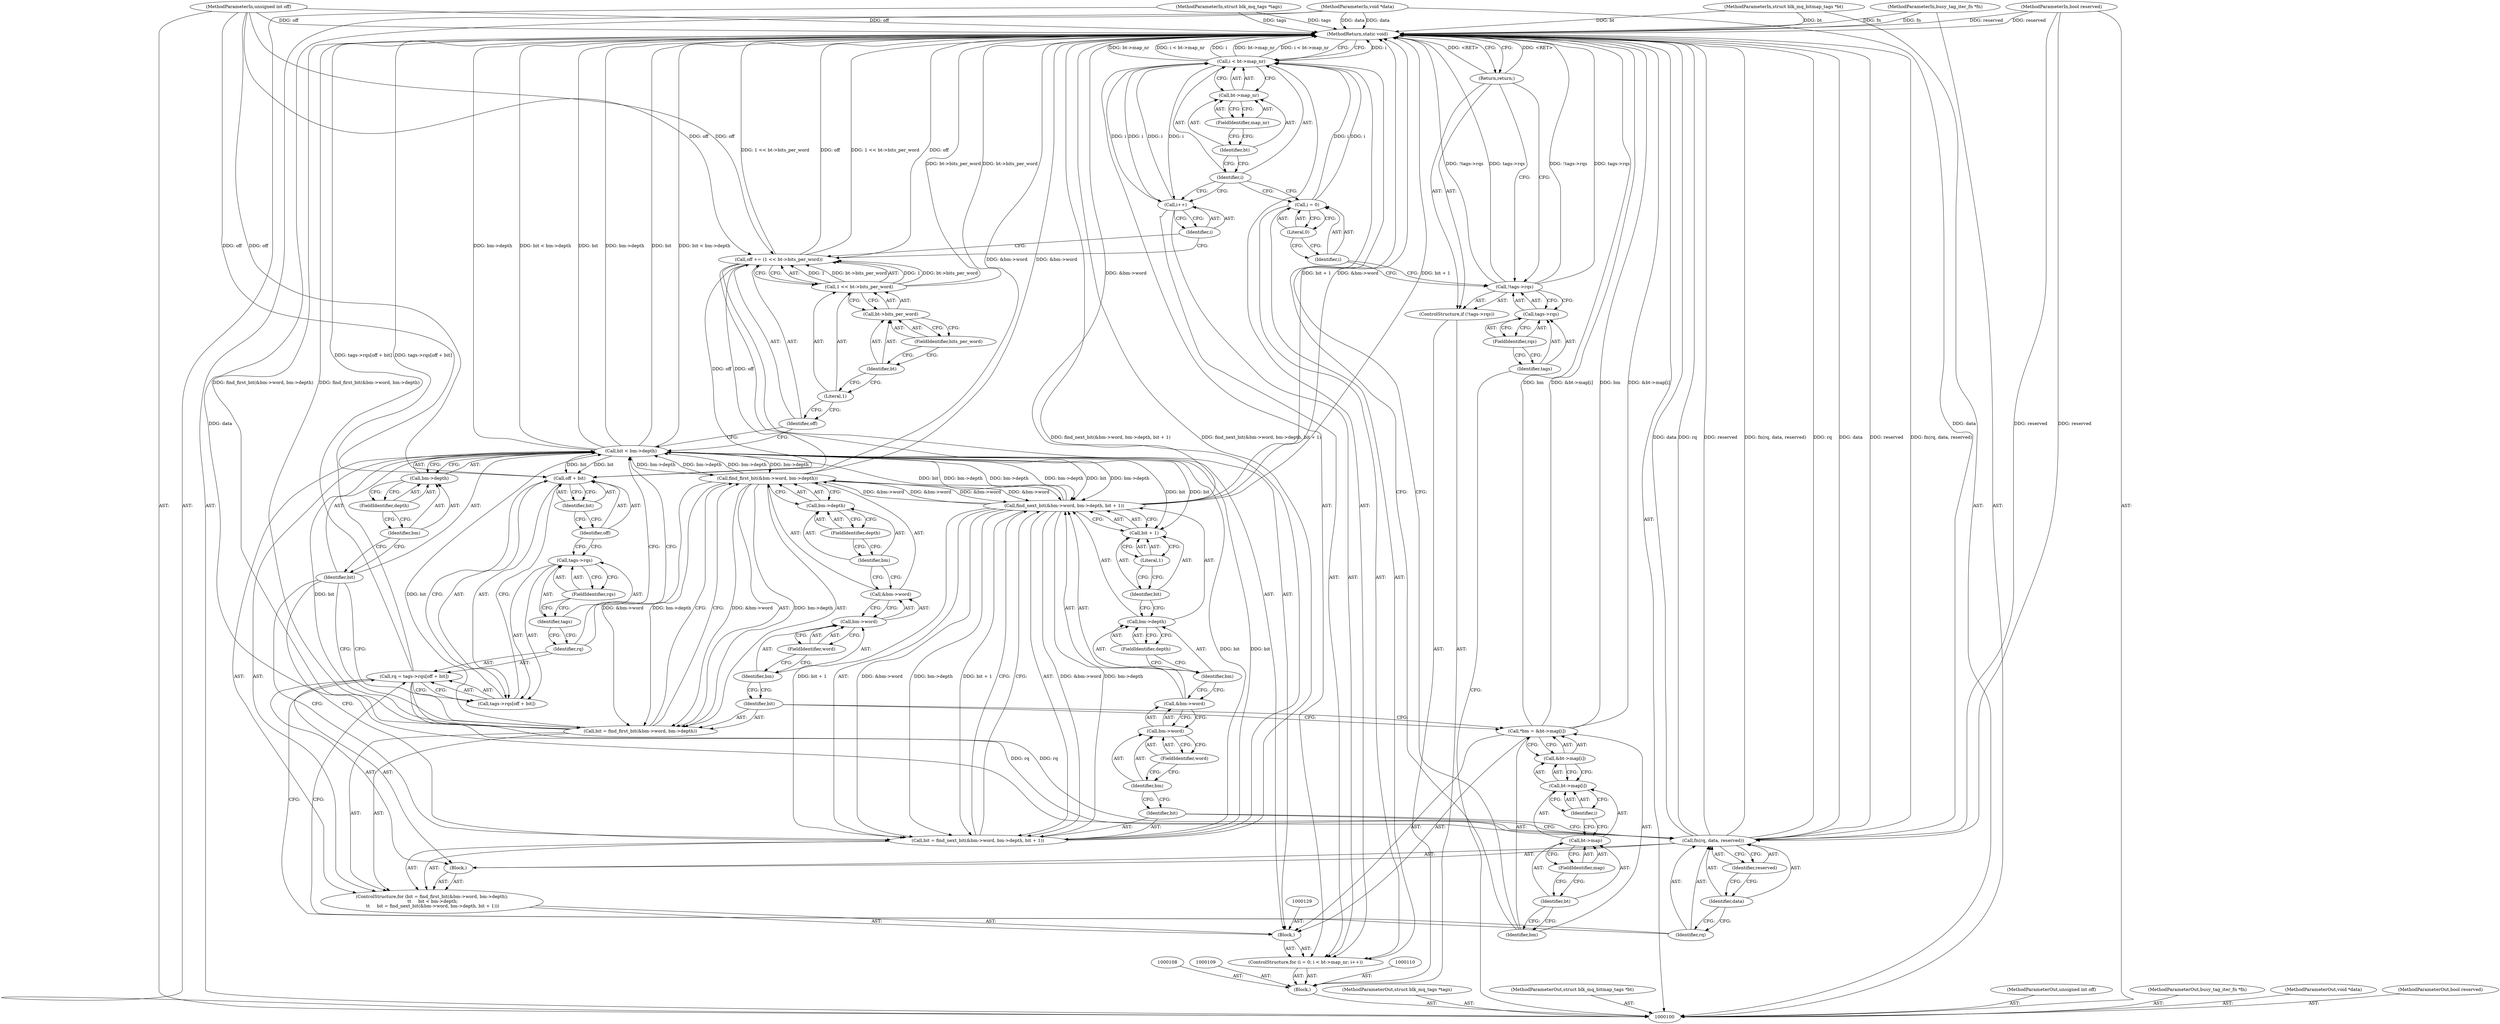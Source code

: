 digraph "0_linux_0048b4837affd153897ed1222283492070027aa9_2" {
"1000188" [label="(MethodReturn,static void)"];
"1000101" [label="(MethodParameterIn,struct blk_mq_tags *tags)"];
"1000265" [label="(MethodParameterOut,struct blk_mq_tags *tags)"];
"1000117" [label="(ControlStructure,for (i = 0; i < bt->map_nr; i++))"];
"1000120" [label="(Literal,0)"];
"1000121" [label="(Call,i < bt->map_nr)"];
"1000122" [label="(Identifier,i)"];
"1000123" [label="(Call,bt->map_nr)"];
"1000124" [label="(Identifier,bt)"];
"1000125" [label="(FieldIdentifier,map_nr)"];
"1000126" [label="(Call,i++)"];
"1000127" [label="(Identifier,i)"];
"1000118" [label="(Call,i = 0)"];
"1000119" [label="(Identifier,i)"];
"1000128" [label="(Block,)"];
"1000130" [label="(Call,*bm = &bt->map[i])"];
"1000131" [label="(Identifier,bm)"];
"1000132" [label="(Call,&bt->map[i])"];
"1000133" [label="(Call,bt->map[i])"];
"1000134" [label="(Call,bt->map)"];
"1000135" [label="(Identifier,bt)"];
"1000136" [label="(FieldIdentifier,map)"];
"1000137" [label="(Identifier,i)"];
"1000141" [label="(Call,find_first_bit(&bm->word, bm->depth))"];
"1000142" [label="(Call,&bm->word)"];
"1000138" [label="(ControlStructure,for (bit = find_first_bit(&bm->word, bm->depth);\n \t\t     bit < bm->depth;\n \t\t     bit = find_next_bit(&bm->word, bm->depth, bit + 1)))"];
"1000143" [label="(Call,bm->word)"];
"1000144" [label="(Identifier,bm)"];
"1000145" [label="(FieldIdentifier,word)"];
"1000146" [label="(Call,bm->depth)"];
"1000147" [label="(Identifier,bm)"];
"1000148" [label="(FieldIdentifier,depth)"];
"1000139" [label="(Call,bit = find_first_bit(&bm->word, bm->depth))"];
"1000140" [label="(Identifier,bit)"];
"1000151" [label="(Call,bm->depth)"];
"1000152" [label="(Identifier,bm)"];
"1000153" [label="(FieldIdentifier,depth)"];
"1000149" [label="(Call,bit < bm->depth)"];
"1000150" [label="(Identifier,bit)"];
"1000156" [label="(Call,find_next_bit(&bm->word, bm->depth, bit + 1))"];
"1000157" [label="(Call,&bm->word)"];
"1000158" [label="(Call,bm->word)"];
"1000159" [label="(Identifier,bm)"];
"1000160" [label="(FieldIdentifier,word)"];
"1000161" [label="(Call,bm->depth)"];
"1000162" [label="(Identifier,bm)"];
"1000163" [label="(FieldIdentifier,depth)"];
"1000164" [label="(Call,bit + 1)"];
"1000165" [label="(Identifier,bit)"];
"1000166" [label="(Literal,1)"];
"1000167" [label="(Block,)"];
"1000154" [label="(Call,bit = find_next_bit(&bm->word, bm->depth, bit + 1))"];
"1000155" [label="(Identifier,bit)"];
"1000173" [label="(FieldIdentifier,rqs)"];
"1000174" [label="(Call,off + bit)"];
"1000175" [label="(Identifier,off)"];
"1000176" [label="(Identifier,bit)"];
"1000168" [label="(Call,rq = tags->rqs[off + bit])"];
"1000169" [label="(Identifier,rq)"];
"1000170" [label="(Call,tags->rqs[off + bit])"];
"1000171" [label="(Call,tags->rqs)"];
"1000172" [label="(Identifier,tags)"];
"1000179" [label="(Identifier,data)"];
"1000180" [label="(Identifier,reserved)"];
"1000177" [label="(Call,fn(rq, data, reserved))"];
"1000178" [label="(Identifier,rq)"];
"1000102" [label="(MethodParameterIn,struct blk_mq_bitmap_tags *bt)"];
"1000266" [label="(MethodParameterOut,struct blk_mq_bitmap_tags *bt)"];
"1000103" [label="(MethodParameterIn,unsigned int off)"];
"1000267" [label="(MethodParameterOut,unsigned int off)"];
"1000183" [label="(Call,1 << bt->bits_per_word)"];
"1000184" [label="(Literal,1)"];
"1000185" [label="(Call,bt->bits_per_word)"];
"1000186" [label="(Identifier,bt)"];
"1000187" [label="(FieldIdentifier,bits_per_word)"];
"1000181" [label="(Call,off += (1 << bt->bits_per_word))"];
"1000182" [label="(Identifier,off)"];
"1000104" [label="(MethodParameterIn,busy_tag_iter_fn *fn)"];
"1000268" [label="(MethodParameterOut,busy_tag_iter_fn *fn)"];
"1000105" [label="(MethodParameterIn,void *data)"];
"1000269" [label="(MethodParameterOut,void *data)"];
"1000106" [label="(MethodParameterIn,bool reserved)"];
"1000270" [label="(MethodParameterOut,bool reserved)"];
"1000107" [label="(Block,)"];
"1000111" [label="(ControlStructure,if (!tags->rqs))"];
"1000115" [label="(FieldIdentifier,rqs)"];
"1000112" [label="(Call,!tags->rqs)"];
"1000113" [label="(Call,tags->rqs)"];
"1000114" [label="(Identifier,tags)"];
"1000116" [label="(Return,return;)"];
"1000188" -> "1000100"  [label="AST: "];
"1000188" -> "1000116"  [label="CFG: "];
"1000188" -> "1000121"  [label="CFG: "];
"1000141" -> "1000188"  [label="DDG: &bm->word"];
"1000183" -> "1000188"  [label="DDG: bt->bits_per_word"];
"1000149" -> "1000188"  [label="DDG: bm->depth"];
"1000149" -> "1000188"  [label="DDG: bit < bm->depth"];
"1000149" -> "1000188"  [label="DDG: bit"];
"1000156" -> "1000188"  [label="DDG: &bm->word"];
"1000156" -> "1000188"  [label="DDG: bit + 1"];
"1000105" -> "1000188"  [label="DDG: data"];
"1000103" -> "1000188"  [label="DDG: off"];
"1000121" -> "1000188"  [label="DDG: i"];
"1000121" -> "1000188"  [label="DDG: bt->map_nr"];
"1000121" -> "1000188"  [label="DDG: i < bt->map_nr"];
"1000154" -> "1000188"  [label="DDG: find_next_bit(&bm->word, bm->depth, bit + 1)"];
"1000181" -> "1000188"  [label="DDG: 1 << bt->bits_per_word"];
"1000181" -> "1000188"  [label="DDG: off"];
"1000130" -> "1000188"  [label="DDG: bm"];
"1000130" -> "1000188"  [label="DDG: &bt->map[i]"];
"1000177" -> "1000188"  [label="DDG: rq"];
"1000177" -> "1000188"  [label="DDG: data"];
"1000177" -> "1000188"  [label="DDG: reserved"];
"1000177" -> "1000188"  [label="DDG: fn(rq, data, reserved)"];
"1000104" -> "1000188"  [label="DDG: fn"];
"1000139" -> "1000188"  [label="DDG: find_first_bit(&bm->word, bm->depth)"];
"1000102" -> "1000188"  [label="DDG: bt"];
"1000112" -> "1000188"  [label="DDG: !tags->rqs"];
"1000112" -> "1000188"  [label="DDG: tags->rqs"];
"1000101" -> "1000188"  [label="DDG: tags"];
"1000168" -> "1000188"  [label="DDG: tags->rqs[off + bit]"];
"1000106" -> "1000188"  [label="DDG: reserved"];
"1000116" -> "1000188"  [label="DDG: <RET>"];
"1000101" -> "1000100"  [label="AST: "];
"1000101" -> "1000188"  [label="DDG: tags"];
"1000265" -> "1000100"  [label="AST: "];
"1000117" -> "1000107"  [label="AST: "];
"1000118" -> "1000117"  [label="AST: "];
"1000121" -> "1000117"  [label="AST: "];
"1000126" -> "1000117"  [label="AST: "];
"1000128" -> "1000117"  [label="AST: "];
"1000120" -> "1000118"  [label="AST: "];
"1000120" -> "1000119"  [label="CFG: "];
"1000118" -> "1000120"  [label="CFG: "];
"1000121" -> "1000117"  [label="AST: "];
"1000121" -> "1000123"  [label="CFG: "];
"1000122" -> "1000121"  [label="AST: "];
"1000123" -> "1000121"  [label="AST: "];
"1000131" -> "1000121"  [label="CFG: "];
"1000188" -> "1000121"  [label="CFG: "];
"1000121" -> "1000188"  [label="DDG: i"];
"1000121" -> "1000188"  [label="DDG: bt->map_nr"];
"1000121" -> "1000188"  [label="DDG: i < bt->map_nr"];
"1000126" -> "1000121"  [label="DDG: i"];
"1000118" -> "1000121"  [label="DDG: i"];
"1000121" -> "1000126"  [label="DDG: i"];
"1000122" -> "1000121"  [label="AST: "];
"1000122" -> "1000118"  [label="CFG: "];
"1000122" -> "1000126"  [label="CFG: "];
"1000124" -> "1000122"  [label="CFG: "];
"1000123" -> "1000121"  [label="AST: "];
"1000123" -> "1000125"  [label="CFG: "];
"1000124" -> "1000123"  [label="AST: "];
"1000125" -> "1000123"  [label="AST: "];
"1000121" -> "1000123"  [label="CFG: "];
"1000124" -> "1000123"  [label="AST: "];
"1000124" -> "1000122"  [label="CFG: "];
"1000125" -> "1000124"  [label="CFG: "];
"1000125" -> "1000123"  [label="AST: "];
"1000125" -> "1000124"  [label="CFG: "];
"1000123" -> "1000125"  [label="CFG: "];
"1000126" -> "1000117"  [label="AST: "];
"1000126" -> "1000127"  [label="CFG: "];
"1000127" -> "1000126"  [label="AST: "];
"1000122" -> "1000126"  [label="CFG: "];
"1000126" -> "1000121"  [label="DDG: i"];
"1000121" -> "1000126"  [label="DDG: i"];
"1000127" -> "1000126"  [label="AST: "];
"1000127" -> "1000181"  [label="CFG: "];
"1000126" -> "1000127"  [label="CFG: "];
"1000118" -> "1000117"  [label="AST: "];
"1000118" -> "1000120"  [label="CFG: "];
"1000119" -> "1000118"  [label="AST: "];
"1000120" -> "1000118"  [label="AST: "];
"1000122" -> "1000118"  [label="CFG: "];
"1000118" -> "1000121"  [label="DDG: i"];
"1000119" -> "1000118"  [label="AST: "];
"1000119" -> "1000112"  [label="CFG: "];
"1000120" -> "1000119"  [label="CFG: "];
"1000128" -> "1000117"  [label="AST: "];
"1000129" -> "1000128"  [label="AST: "];
"1000130" -> "1000128"  [label="AST: "];
"1000138" -> "1000128"  [label="AST: "];
"1000181" -> "1000128"  [label="AST: "];
"1000130" -> "1000128"  [label="AST: "];
"1000130" -> "1000132"  [label="CFG: "];
"1000131" -> "1000130"  [label="AST: "];
"1000132" -> "1000130"  [label="AST: "];
"1000140" -> "1000130"  [label="CFG: "];
"1000130" -> "1000188"  [label="DDG: bm"];
"1000130" -> "1000188"  [label="DDG: &bt->map[i]"];
"1000131" -> "1000130"  [label="AST: "];
"1000131" -> "1000121"  [label="CFG: "];
"1000135" -> "1000131"  [label="CFG: "];
"1000132" -> "1000130"  [label="AST: "];
"1000132" -> "1000133"  [label="CFG: "];
"1000133" -> "1000132"  [label="AST: "];
"1000130" -> "1000132"  [label="CFG: "];
"1000133" -> "1000132"  [label="AST: "];
"1000133" -> "1000137"  [label="CFG: "];
"1000134" -> "1000133"  [label="AST: "];
"1000137" -> "1000133"  [label="AST: "];
"1000132" -> "1000133"  [label="CFG: "];
"1000134" -> "1000133"  [label="AST: "];
"1000134" -> "1000136"  [label="CFG: "];
"1000135" -> "1000134"  [label="AST: "];
"1000136" -> "1000134"  [label="AST: "];
"1000137" -> "1000134"  [label="CFG: "];
"1000135" -> "1000134"  [label="AST: "];
"1000135" -> "1000131"  [label="CFG: "];
"1000136" -> "1000135"  [label="CFG: "];
"1000136" -> "1000134"  [label="AST: "];
"1000136" -> "1000135"  [label="CFG: "];
"1000134" -> "1000136"  [label="CFG: "];
"1000137" -> "1000133"  [label="AST: "];
"1000137" -> "1000134"  [label="CFG: "];
"1000133" -> "1000137"  [label="CFG: "];
"1000141" -> "1000139"  [label="AST: "];
"1000141" -> "1000146"  [label="CFG: "];
"1000142" -> "1000141"  [label="AST: "];
"1000146" -> "1000141"  [label="AST: "];
"1000139" -> "1000141"  [label="CFG: "];
"1000141" -> "1000188"  [label="DDG: &bm->word"];
"1000141" -> "1000139"  [label="DDG: &bm->word"];
"1000141" -> "1000139"  [label="DDG: bm->depth"];
"1000156" -> "1000141"  [label="DDG: &bm->word"];
"1000149" -> "1000141"  [label="DDG: bm->depth"];
"1000141" -> "1000149"  [label="DDG: bm->depth"];
"1000141" -> "1000156"  [label="DDG: &bm->word"];
"1000142" -> "1000141"  [label="AST: "];
"1000142" -> "1000143"  [label="CFG: "];
"1000143" -> "1000142"  [label="AST: "];
"1000147" -> "1000142"  [label="CFG: "];
"1000138" -> "1000128"  [label="AST: "];
"1000139" -> "1000138"  [label="AST: "];
"1000149" -> "1000138"  [label="AST: "];
"1000154" -> "1000138"  [label="AST: "];
"1000167" -> "1000138"  [label="AST: "];
"1000143" -> "1000142"  [label="AST: "];
"1000143" -> "1000145"  [label="CFG: "];
"1000144" -> "1000143"  [label="AST: "];
"1000145" -> "1000143"  [label="AST: "];
"1000142" -> "1000143"  [label="CFG: "];
"1000144" -> "1000143"  [label="AST: "];
"1000144" -> "1000140"  [label="CFG: "];
"1000145" -> "1000144"  [label="CFG: "];
"1000145" -> "1000143"  [label="AST: "];
"1000145" -> "1000144"  [label="CFG: "];
"1000143" -> "1000145"  [label="CFG: "];
"1000146" -> "1000141"  [label="AST: "];
"1000146" -> "1000148"  [label="CFG: "];
"1000147" -> "1000146"  [label="AST: "];
"1000148" -> "1000146"  [label="AST: "];
"1000141" -> "1000146"  [label="CFG: "];
"1000147" -> "1000146"  [label="AST: "];
"1000147" -> "1000142"  [label="CFG: "];
"1000148" -> "1000147"  [label="CFG: "];
"1000148" -> "1000146"  [label="AST: "];
"1000148" -> "1000147"  [label="CFG: "];
"1000146" -> "1000148"  [label="CFG: "];
"1000139" -> "1000138"  [label="AST: "];
"1000139" -> "1000141"  [label="CFG: "];
"1000140" -> "1000139"  [label="AST: "];
"1000141" -> "1000139"  [label="AST: "];
"1000150" -> "1000139"  [label="CFG: "];
"1000139" -> "1000188"  [label="DDG: find_first_bit(&bm->word, bm->depth)"];
"1000141" -> "1000139"  [label="DDG: &bm->word"];
"1000141" -> "1000139"  [label="DDG: bm->depth"];
"1000139" -> "1000149"  [label="DDG: bit"];
"1000140" -> "1000139"  [label="AST: "];
"1000140" -> "1000130"  [label="CFG: "];
"1000144" -> "1000140"  [label="CFG: "];
"1000151" -> "1000149"  [label="AST: "];
"1000151" -> "1000153"  [label="CFG: "];
"1000152" -> "1000151"  [label="AST: "];
"1000153" -> "1000151"  [label="AST: "];
"1000149" -> "1000151"  [label="CFG: "];
"1000152" -> "1000151"  [label="AST: "];
"1000152" -> "1000150"  [label="CFG: "];
"1000153" -> "1000152"  [label="CFG: "];
"1000153" -> "1000151"  [label="AST: "];
"1000153" -> "1000152"  [label="CFG: "];
"1000151" -> "1000153"  [label="CFG: "];
"1000149" -> "1000138"  [label="AST: "];
"1000149" -> "1000151"  [label="CFG: "];
"1000150" -> "1000149"  [label="AST: "];
"1000151" -> "1000149"  [label="AST: "];
"1000169" -> "1000149"  [label="CFG: "];
"1000182" -> "1000149"  [label="CFG: "];
"1000149" -> "1000188"  [label="DDG: bm->depth"];
"1000149" -> "1000188"  [label="DDG: bit < bm->depth"];
"1000149" -> "1000188"  [label="DDG: bit"];
"1000149" -> "1000141"  [label="DDG: bm->depth"];
"1000139" -> "1000149"  [label="DDG: bit"];
"1000154" -> "1000149"  [label="DDG: bit"];
"1000141" -> "1000149"  [label="DDG: bm->depth"];
"1000156" -> "1000149"  [label="DDG: bm->depth"];
"1000149" -> "1000156"  [label="DDG: bm->depth"];
"1000149" -> "1000156"  [label="DDG: bit"];
"1000149" -> "1000164"  [label="DDG: bit"];
"1000149" -> "1000174"  [label="DDG: bit"];
"1000150" -> "1000149"  [label="AST: "];
"1000150" -> "1000139"  [label="CFG: "];
"1000150" -> "1000154"  [label="CFG: "];
"1000152" -> "1000150"  [label="CFG: "];
"1000156" -> "1000154"  [label="AST: "];
"1000156" -> "1000164"  [label="CFG: "];
"1000157" -> "1000156"  [label="AST: "];
"1000161" -> "1000156"  [label="AST: "];
"1000164" -> "1000156"  [label="AST: "];
"1000154" -> "1000156"  [label="CFG: "];
"1000156" -> "1000188"  [label="DDG: &bm->word"];
"1000156" -> "1000188"  [label="DDG: bit + 1"];
"1000156" -> "1000141"  [label="DDG: &bm->word"];
"1000156" -> "1000149"  [label="DDG: bm->depth"];
"1000156" -> "1000154"  [label="DDG: &bm->word"];
"1000156" -> "1000154"  [label="DDG: bm->depth"];
"1000156" -> "1000154"  [label="DDG: bit + 1"];
"1000141" -> "1000156"  [label="DDG: &bm->word"];
"1000149" -> "1000156"  [label="DDG: bm->depth"];
"1000149" -> "1000156"  [label="DDG: bit"];
"1000157" -> "1000156"  [label="AST: "];
"1000157" -> "1000158"  [label="CFG: "];
"1000158" -> "1000157"  [label="AST: "];
"1000162" -> "1000157"  [label="CFG: "];
"1000158" -> "1000157"  [label="AST: "];
"1000158" -> "1000160"  [label="CFG: "];
"1000159" -> "1000158"  [label="AST: "];
"1000160" -> "1000158"  [label="AST: "];
"1000157" -> "1000158"  [label="CFG: "];
"1000159" -> "1000158"  [label="AST: "];
"1000159" -> "1000155"  [label="CFG: "];
"1000160" -> "1000159"  [label="CFG: "];
"1000160" -> "1000158"  [label="AST: "];
"1000160" -> "1000159"  [label="CFG: "];
"1000158" -> "1000160"  [label="CFG: "];
"1000161" -> "1000156"  [label="AST: "];
"1000161" -> "1000163"  [label="CFG: "];
"1000162" -> "1000161"  [label="AST: "];
"1000163" -> "1000161"  [label="AST: "];
"1000165" -> "1000161"  [label="CFG: "];
"1000162" -> "1000161"  [label="AST: "];
"1000162" -> "1000157"  [label="CFG: "];
"1000163" -> "1000162"  [label="CFG: "];
"1000163" -> "1000161"  [label="AST: "];
"1000163" -> "1000162"  [label="CFG: "];
"1000161" -> "1000163"  [label="CFG: "];
"1000164" -> "1000156"  [label="AST: "];
"1000164" -> "1000166"  [label="CFG: "];
"1000165" -> "1000164"  [label="AST: "];
"1000166" -> "1000164"  [label="AST: "];
"1000156" -> "1000164"  [label="CFG: "];
"1000149" -> "1000164"  [label="DDG: bit"];
"1000165" -> "1000164"  [label="AST: "];
"1000165" -> "1000161"  [label="CFG: "];
"1000166" -> "1000165"  [label="CFG: "];
"1000166" -> "1000164"  [label="AST: "];
"1000166" -> "1000165"  [label="CFG: "];
"1000164" -> "1000166"  [label="CFG: "];
"1000167" -> "1000138"  [label="AST: "];
"1000168" -> "1000167"  [label="AST: "];
"1000177" -> "1000167"  [label="AST: "];
"1000154" -> "1000138"  [label="AST: "];
"1000154" -> "1000156"  [label="CFG: "];
"1000155" -> "1000154"  [label="AST: "];
"1000156" -> "1000154"  [label="AST: "];
"1000150" -> "1000154"  [label="CFG: "];
"1000154" -> "1000188"  [label="DDG: find_next_bit(&bm->word, bm->depth, bit + 1)"];
"1000154" -> "1000149"  [label="DDG: bit"];
"1000156" -> "1000154"  [label="DDG: &bm->word"];
"1000156" -> "1000154"  [label="DDG: bm->depth"];
"1000156" -> "1000154"  [label="DDG: bit + 1"];
"1000155" -> "1000154"  [label="AST: "];
"1000155" -> "1000177"  [label="CFG: "];
"1000159" -> "1000155"  [label="CFG: "];
"1000173" -> "1000171"  [label="AST: "];
"1000173" -> "1000172"  [label="CFG: "];
"1000171" -> "1000173"  [label="CFG: "];
"1000174" -> "1000170"  [label="AST: "];
"1000174" -> "1000176"  [label="CFG: "];
"1000175" -> "1000174"  [label="AST: "];
"1000176" -> "1000174"  [label="AST: "];
"1000170" -> "1000174"  [label="CFG: "];
"1000181" -> "1000174"  [label="DDG: off"];
"1000103" -> "1000174"  [label="DDG: off"];
"1000149" -> "1000174"  [label="DDG: bit"];
"1000175" -> "1000174"  [label="AST: "];
"1000175" -> "1000171"  [label="CFG: "];
"1000176" -> "1000175"  [label="CFG: "];
"1000176" -> "1000174"  [label="AST: "];
"1000176" -> "1000175"  [label="CFG: "];
"1000174" -> "1000176"  [label="CFG: "];
"1000168" -> "1000167"  [label="AST: "];
"1000168" -> "1000170"  [label="CFG: "];
"1000169" -> "1000168"  [label="AST: "];
"1000170" -> "1000168"  [label="AST: "];
"1000178" -> "1000168"  [label="CFG: "];
"1000168" -> "1000188"  [label="DDG: tags->rqs[off + bit]"];
"1000168" -> "1000177"  [label="DDG: rq"];
"1000169" -> "1000168"  [label="AST: "];
"1000169" -> "1000149"  [label="CFG: "];
"1000172" -> "1000169"  [label="CFG: "];
"1000170" -> "1000168"  [label="AST: "];
"1000170" -> "1000174"  [label="CFG: "];
"1000171" -> "1000170"  [label="AST: "];
"1000174" -> "1000170"  [label="AST: "];
"1000168" -> "1000170"  [label="CFG: "];
"1000171" -> "1000170"  [label="AST: "];
"1000171" -> "1000173"  [label="CFG: "];
"1000172" -> "1000171"  [label="AST: "];
"1000173" -> "1000171"  [label="AST: "];
"1000175" -> "1000171"  [label="CFG: "];
"1000172" -> "1000171"  [label="AST: "];
"1000172" -> "1000169"  [label="CFG: "];
"1000173" -> "1000172"  [label="CFG: "];
"1000179" -> "1000177"  [label="AST: "];
"1000179" -> "1000178"  [label="CFG: "];
"1000180" -> "1000179"  [label="CFG: "];
"1000180" -> "1000177"  [label="AST: "];
"1000180" -> "1000179"  [label="CFG: "];
"1000177" -> "1000180"  [label="CFG: "];
"1000177" -> "1000167"  [label="AST: "];
"1000177" -> "1000180"  [label="CFG: "];
"1000178" -> "1000177"  [label="AST: "];
"1000179" -> "1000177"  [label="AST: "];
"1000180" -> "1000177"  [label="AST: "];
"1000155" -> "1000177"  [label="CFG: "];
"1000177" -> "1000188"  [label="DDG: rq"];
"1000177" -> "1000188"  [label="DDG: data"];
"1000177" -> "1000188"  [label="DDG: reserved"];
"1000177" -> "1000188"  [label="DDG: fn(rq, data, reserved)"];
"1000168" -> "1000177"  [label="DDG: rq"];
"1000105" -> "1000177"  [label="DDG: data"];
"1000106" -> "1000177"  [label="DDG: reserved"];
"1000178" -> "1000177"  [label="AST: "];
"1000178" -> "1000168"  [label="CFG: "];
"1000179" -> "1000178"  [label="CFG: "];
"1000102" -> "1000100"  [label="AST: "];
"1000102" -> "1000188"  [label="DDG: bt"];
"1000266" -> "1000100"  [label="AST: "];
"1000103" -> "1000100"  [label="AST: "];
"1000103" -> "1000188"  [label="DDG: off"];
"1000103" -> "1000174"  [label="DDG: off"];
"1000103" -> "1000181"  [label="DDG: off"];
"1000267" -> "1000100"  [label="AST: "];
"1000183" -> "1000181"  [label="AST: "];
"1000183" -> "1000185"  [label="CFG: "];
"1000184" -> "1000183"  [label="AST: "];
"1000185" -> "1000183"  [label="AST: "];
"1000181" -> "1000183"  [label="CFG: "];
"1000183" -> "1000188"  [label="DDG: bt->bits_per_word"];
"1000183" -> "1000181"  [label="DDG: 1"];
"1000183" -> "1000181"  [label="DDG: bt->bits_per_word"];
"1000184" -> "1000183"  [label="AST: "];
"1000184" -> "1000182"  [label="CFG: "];
"1000186" -> "1000184"  [label="CFG: "];
"1000185" -> "1000183"  [label="AST: "];
"1000185" -> "1000187"  [label="CFG: "];
"1000186" -> "1000185"  [label="AST: "];
"1000187" -> "1000185"  [label="AST: "];
"1000183" -> "1000185"  [label="CFG: "];
"1000186" -> "1000185"  [label="AST: "];
"1000186" -> "1000184"  [label="CFG: "];
"1000187" -> "1000186"  [label="CFG: "];
"1000187" -> "1000185"  [label="AST: "];
"1000187" -> "1000186"  [label="CFG: "];
"1000185" -> "1000187"  [label="CFG: "];
"1000181" -> "1000128"  [label="AST: "];
"1000181" -> "1000183"  [label="CFG: "];
"1000182" -> "1000181"  [label="AST: "];
"1000183" -> "1000181"  [label="AST: "];
"1000127" -> "1000181"  [label="CFG: "];
"1000181" -> "1000188"  [label="DDG: 1 << bt->bits_per_word"];
"1000181" -> "1000188"  [label="DDG: off"];
"1000181" -> "1000174"  [label="DDG: off"];
"1000183" -> "1000181"  [label="DDG: 1"];
"1000183" -> "1000181"  [label="DDG: bt->bits_per_word"];
"1000103" -> "1000181"  [label="DDG: off"];
"1000182" -> "1000181"  [label="AST: "];
"1000182" -> "1000149"  [label="CFG: "];
"1000184" -> "1000182"  [label="CFG: "];
"1000104" -> "1000100"  [label="AST: "];
"1000104" -> "1000188"  [label="DDG: fn"];
"1000268" -> "1000100"  [label="AST: "];
"1000105" -> "1000100"  [label="AST: "];
"1000105" -> "1000188"  [label="DDG: data"];
"1000105" -> "1000177"  [label="DDG: data"];
"1000269" -> "1000100"  [label="AST: "];
"1000106" -> "1000100"  [label="AST: "];
"1000106" -> "1000188"  [label="DDG: reserved"];
"1000106" -> "1000177"  [label="DDG: reserved"];
"1000270" -> "1000100"  [label="AST: "];
"1000107" -> "1000100"  [label="AST: "];
"1000108" -> "1000107"  [label="AST: "];
"1000109" -> "1000107"  [label="AST: "];
"1000110" -> "1000107"  [label="AST: "];
"1000111" -> "1000107"  [label="AST: "];
"1000117" -> "1000107"  [label="AST: "];
"1000111" -> "1000107"  [label="AST: "];
"1000112" -> "1000111"  [label="AST: "];
"1000116" -> "1000111"  [label="AST: "];
"1000115" -> "1000113"  [label="AST: "];
"1000115" -> "1000114"  [label="CFG: "];
"1000113" -> "1000115"  [label="CFG: "];
"1000112" -> "1000111"  [label="AST: "];
"1000112" -> "1000113"  [label="CFG: "];
"1000113" -> "1000112"  [label="AST: "];
"1000116" -> "1000112"  [label="CFG: "];
"1000119" -> "1000112"  [label="CFG: "];
"1000112" -> "1000188"  [label="DDG: !tags->rqs"];
"1000112" -> "1000188"  [label="DDG: tags->rqs"];
"1000113" -> "1000112"  [label="AST: "];
"1000113" -> "1000115"  [label="CFG: "];
"1000114" -> "1000113"  [label="AST: "];
"1000115" -> "1000113"  [label="AST: "];
"1000112" -> "1000113"  [label="CFG: "];
"1000114" -> "1000113"  [label="AST: "];
"1000114" -> "1000100"  [label="CFG: "];
"1000115" -> "1000114"  [label="CFG: "];
"1000116" -> "1000111"  [label="AST: "];
"1000116" -> "1000112"  [label="CFG: "];
"1000188" -> "1000116"  [label="CFG: "];
"1000116" -> "1000188"  [label="DDG: <RET>"];
}

